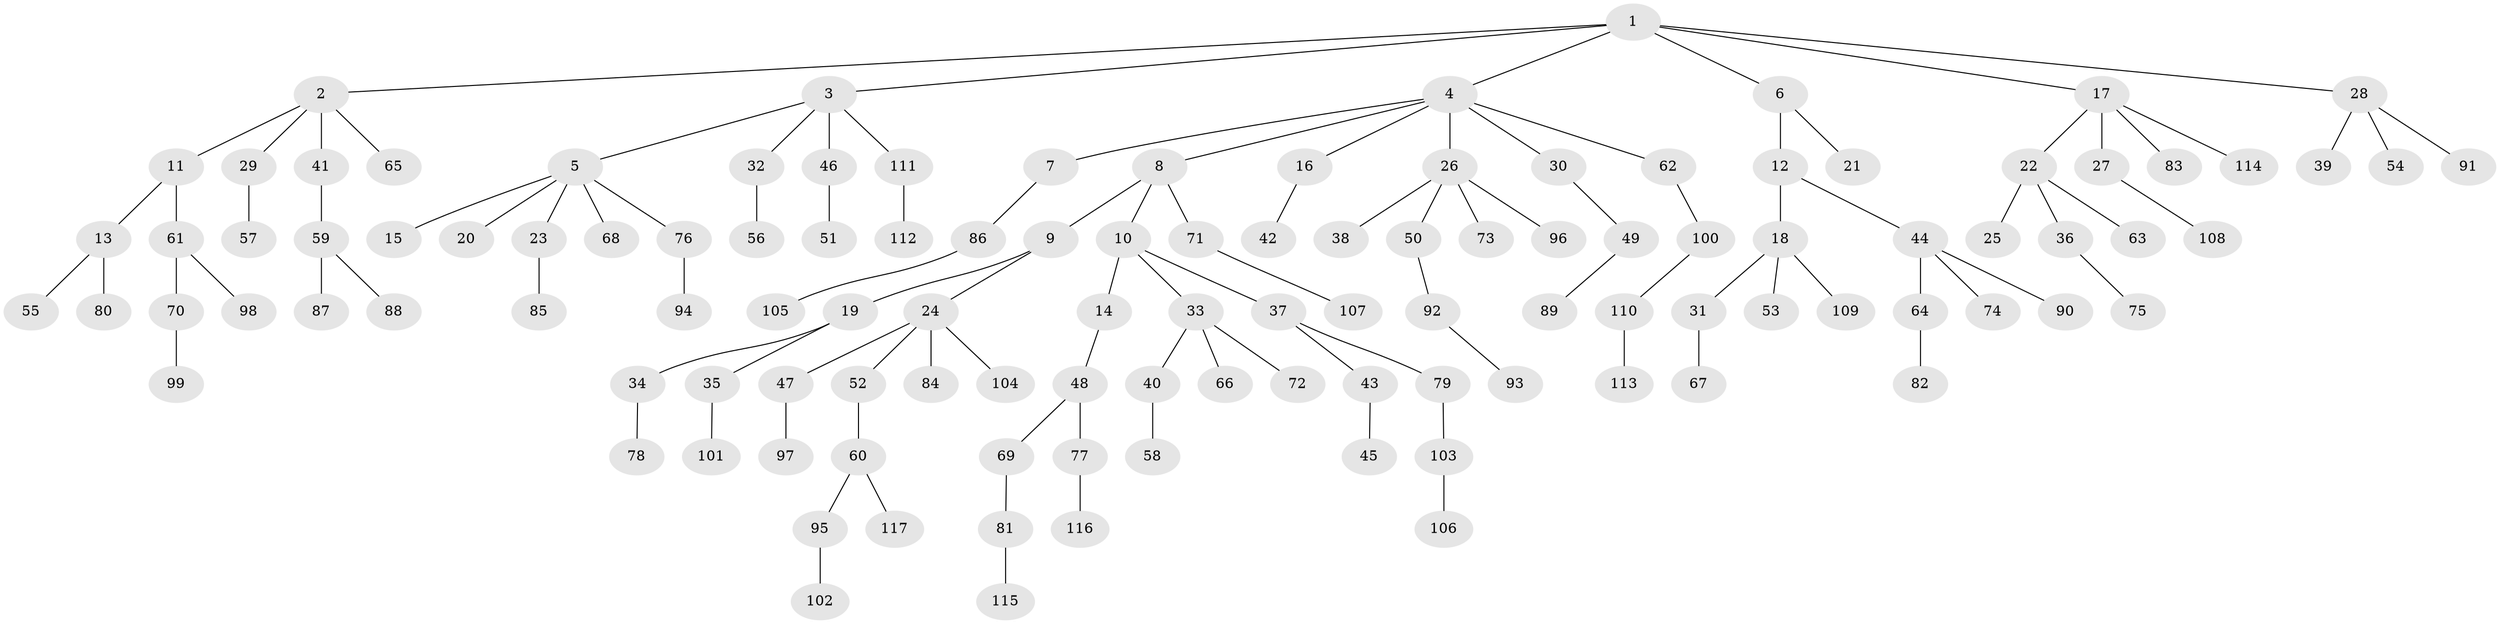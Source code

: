 // coarse degree distribution, {12: 0.021739130434782608, 2: 0.2391304347826087, 5: 0.043478260869565216, 4: 0.043478260869565216, 3: 0.08695652173913043, 1: 0.5652173913043478}
// Generated by graph-tools (version 1.1) at 2025/19/03/04/25 18:19:25]
// undirected, 117 vertices, 116 edges
graph export_dot {
graph [start="1"]
  node [color=gray90,style=filled];
  1;
  2;
  3;
  4;
  5;
  6;
  7;
  8;
  9;
  10;
  11;
  12;
  13;
  14;
  15;
  16;
  17;
  18;
  19;
  20;
  21;
  22;
  23;
  24;
  25;
  26;
  27;
  28;
  29;
  30;
  31;
  32;
  33;
  34;
  35;
  36;
  37;
  38;
  39;
  40;
  41;
  42;
  43;
  44;
  45;
  46;
  47;
  48;
  49;
  50;
  51;
  52;
  53;
  54;
  55;
  56;
  57;
  58;
  59;
  60;
  61;
  62;
  63;
  64;
  65;
  66;
  67;
  68;
  69;
  70;
  71;
  72;
  73;
  74;
  75;
  76;
  77;
  78;
  79;
  80;
  81;
  82;
  83;
  84;
  85;
  86;
  87;
  88;
  89;
  90;
  91;
  92;
  93;
  94;
  95;
  96;
  97;
  98;
  99;
  100;
  101;
  102;
  103;
  104;
  105;
  106;
  107;
  108;
  109;
  110;
  111;
  112;
  113;
  114;
  115;
  116;
  117;
  1 -- 2;
  1 -- 3;
  1 -- 4;
  1 -- 6;
  1 -- 17;
  1 -- 28;
  2 -- 11;
  2 -- 29;
  2 -- 41;
  2 -- 65;
  3 -- 5;
  3 -- 32;
  3 -- 46;
  3 -- 111;
  4 -- 7;
  4 -- 8;
  4 -- 16;
  4 -- 26;
  4 -- 30;
  4 -- 62;
  5 -- 15;
  5 -- 20;
  5 -- 23;
  5 -- 68;
  5 -- 76;
  6 -- 12;
  6 -- 21;
  7 -- 86;
  8 -- 9;
  8 -- 10;
  8 -- 71;
  9 -- 19;
  9 -- 24;
  10 -- 14;
  10 -- 33;
  10 -- 37;
  11 -- 13;
  11 -- 61;
  12 -- 18;
  12 -- 44;
  13 -- 55;
  13 -- 80;
  14 -- 48;
  16 -- 42;
  17 -- 22;
  17 -- 27;
  17 -- 83;
  17 -- 114;
  18 -- 31;
  18 -- 53;
  18 -- 109;
  19 -- 34;
  19 -- 35;
  22 -- 25;
  22 -- 36;
  22 -- 63;
  23 -- 85;
  24 -- 47;
  24 -- 52;
  24 -- 84;
  24 -- 104;
  26 -- 38;
  26 -- 50;
  26 -- 73;
  26 -- 96;
  27 -- 108;
  28 -- 39;
  28 -- 54;
  28 -- 91;
  29 -- 57;
  30 -- 49;
  31 -- 67;
  32 -- 56;
  33 -- 40;
  33 -- 66;
  33 -- 72;
  34 -- 78;
  35 -- 101;
  36 -- 75;
  37 -- 43;
  37 -- 79;
  40 -- 58;
  41 -- 59;
  43 -- 45;
  44 -- 64;
  44 -- 74;
  44 -- 90;
  46 -- 51;
  47 -- 97;
  48 -- 69;
  48 -- 77;
  49 -- 89;
  50 -- 92;
  52 -- 60;
  59 -- 87;
  59 -- 88;
  60 -- 95;
  60 -- 117;
  61 -- 70;
  61 -- 98;
  62 -- 100;
  64 -- 82;
  69 -- 81;
  70 -- 99;
  71 -- 107;
  76 -- 94;
  77 -- 116;
  79 -- 103;
  81 -- 115;
  86 -- 105;
  92 -- 93;
  95 -- 102;
  100 -- 110;
  103 -- 106;
  110 -- 113;
  111 -- 112;
}

